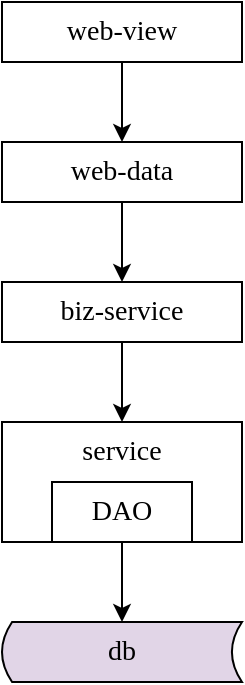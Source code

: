 <mxfile version="12.9.9" type="device" pages="9"><diagram id="Gg0vaJWUX5-POzuX6fqQ" name="前后端分离后的架构"><mxGraphModel dx="1072" dy="792" grid="1" gridSize="10" guides="1" tooltips="1" connect="1" arrows="1" fold="1" page="1" pageScale="1" pageWidth="827" pageHeight="1169" math="0" shadow="0"><root><mxCell id="0"/><mxCell id="1" parent="0"/><mxCell id="3dYWdLG7w13tVS1LC6N--1" style="edgeStyle=orthogonalEdgeStyle;rounded=0;orthogonalLoop=1;jettySize=auto;html=1;exitX=0.5;exitY=1;exitDx=0;exitDy=0;fontFamily=Verdana;fontSize=14;" edge="1" parent="1" source="3dYWdLG7w13tVS1LC6N--2" target="3dYWdLG7w13tVS1LC6N--3"><mxGeometry relative="1" as="geometry"/></mxCell><mxCell id="3dYWdLG7w13tVS1LC6N--2" value="service" style="rounded=0;whiteSpace=wrap;html=1;fontFamily=Verdana;fontSize=14;verticalAlign=top;" vertex="1" parent="1"><mxGeometry x="340" y="350" width="120" height="60" as="geometry"/></mxCell><mxCell id="3dYWdLG7w13tVS1LC6N--3" value="db" style="shape=dataStorage;whiteSpace=wrap;html=1;fontFamily=Verdana;fontSize=14;size=0.042;fillColor=#e1d5e7;strokeColor=#000000;" vertex="1" parent="1"><mxGeometry x="340" y="450" width="120" height="30" as="geometry"/></mxCell><mxCell id="3dYWdLG7w13tVS1LC6N--4" value="DAO" style="rounded=0;whiteSpace=wrap;html=1;strokeColor=#000000;fontFamily=Verdana;fontSize=14;" vertex="1" parent="1"><mxGeometry x="365" y="380" width="70" height="30" as="geometry"/></mxCell><mxCell id="3dYWdLG7w13tVS1LC6N--5" style="edgeStyle=none;rounded=0;orthogonalLoop=1;jettySize=auto;html=1;exitX=0.5;exitY=1;exitDx=0;exitDy=0;entryX=0.5;entryY=0;entryDx=0;entryDy=0;fontFamily=Verdana;fontSize=14;" edge="1" parent="1" source="3dYWdLG7w13tVS1LC6N--7" target="3dYWdLG7w13tVS1LC6N--2"><mxGeometry relative="1" as="geometry"/></mxCell><mxCell id="3dYWdLG7w13tVS1LC6N--6" value="web-data" style="rounded=0;whiteSpace=wrap;html=1;strokeColor=#000000;strokeWidth=1;fillColor=#ffffff;fontFamily=Verdana;fontSize=14;" vertex="1" parent="1"><mxGeometry x="340" y="210" width="120" height="30" as="geometry"/></mxCell><mxCell id="3dYWdLG7w13tVS1LC6N--7" value="biz-service" style="rounded=0;whiteSpace=wrap;html=1;strokeColor=#000000;strokeWidth=1;fillColor=#ffffff;fontFamily=Verdana;fontSize=14;" vertex="1" parent="1"><mxGeometry x="340" y="280" width="120" height="30" as="geometry"/></mxCell><mxCell id="3dYWdLG7w13tVS1LC6N--8" style="edgeStyle=none;rounded=0;orthogonalLoop=1;jettySize=auto;html=1;exitX=0.5;exitY=1;exitDx=0;exitDy=0;entryX=0.5;entryY=0;entryDx=0;entryDy=0;fontFamily=Verdana;fontSize=14;" edge="1" parent="1" source="3dYWdLG7w13tVS1LC6N--6" target="3dYWdLG7w13tVS1LC6N--7"><mxGeometry relative="1" as="geometry"><mxPoint x="400" y="270" as="sourcePoint"/><mxPoint x="400" y="340" as="targetPoint"/></mxGeometry></mxCell><mxCell id="3dYWdLG7w13tVS1LC6N--9" style="edgeStyle=none;rounded=0;orthogonalLoop=1;jettySize=auto;html=1;exitX=0.5;exitY=1;exitDx=0;exitDy=0;entryX=0.5;entryY=0;entryDx=0;entryDy=0;fontFamily=Verdana;fontSize=14;" edge="1" parent="1" source="3dYWdLG7w13tVS1LC6N--10" target="3dYWdLG7w13tVS1LC6N--6"><mxGeometry relative="1" as="geometry"/></mxCell><mxCell id="3dYWdLG7w13tVS1LC6N--10" value="web-view" style="rounded=0;whiteSpace=wrap;html=1;strokeColor=#000000;strokeWidth=1;fillColor=#ffffff;fontFamily=Verdana;fontSize=14;" vertex="1" parent="1"><mxGeometry x="340" y="140" width="120" height="30" as="geometry"/></mxCell></root></mxGraphModel></diagram><diagram id="qEHgafKlutBYHsYu_lBk" name="场景一：partition-key上的单行查询"><mxGraphModel dx="1072" dy="792" grid="1" gridSize="10" guides="1" tooltips="1" connect="1" arrows="1" fold="1" page="1" pageScale="1" pageWidth="827" pageHeight="1169" math="0" shadow="0"><root><mxCell id="Dkc7JKbC3RbmsB7VokB4-0"/><mxCell id="Dkc7JKbC3RbmsB7VokB4-1" parent="Dkc7JKbC3RbmsB7VokB4-0"/><mxCell id="Ds_Mzc3tG69IcDhoIeL--4" style="rounded=0;orthogonalLoop=1;jettySize=auto;html=1;exitX=0.5;exitY=1;exitDx=0;exitDy=0;entryX=0.5;entryY=0;entryDx=0;entryDy=0;fontFamily=Verdana;fontSize=14;" edge="1" parent="Dkc7JKbC3RbmsB7VokB4-1" source="Ds_Mzc3tG69IcDhoIeL--0" target="Ds_Mzc3tG69IcDhoIeL--1"><mxGeometry relative="1" as="geometry"/></mxCell><mxCell id="Ds_Mzc3tG69IcDhoIeL--0" value="user-service" style="rounded=0;whiteSpace=wrap;html=1;fontSize=14;fontFamily=Verdana;" vertex="1" parent="Dkc7JKbC3RbmsB7VokB4-1"><mxGeometry x="350" y="380" width="120" height="30" as="geometry"/></mxCell><mxCell id="Ds_Mzc3tG69IcDhoIeL--1" value="db1" style="shape=dataStorage;whiteSpace=wrap;html=1;fontFamily=Verdana;fontSize=14;fillColor=#9673A6;strokeColor=#000000;" vertex="1" parent="Dkc7JKbC3RbmsB7VokB4-1"><mxGeometry x="285" y="490" width="70" height="30" as="geometry"/></mxCell><mxCell id="Ds_Mzc3tG69IcDhoIeL--2" value="db2" style="shape=dataStorage;whiteSpace=wrap;html=1;fontFamily=Verdana;fontSize=14;fillColor=#9673A6;strokeColor=#000000;" vertex="1" parent="Dkc7JKbC3RbmsB7VokB4-1"><mxGeometry x="375" y="490" width="70" height="30" as="geometry"/></mxCell><mxCell id="Ds_Mzc3tG69IcDhoIeL--3" value="db3" style="shape=dataStorage;whiteSpace=wrap;html=1;fontFamily=Verdana;fontSize=14;fillColor=#9673A6;strokeColor=#000000;" vertex="1" parent="Dkc7JKbC3RbmsB7VokB4-1"><mxGeometry x="465" y="490" width="70" height="30" as="geometry"/></mxCell><mxCell id="Ds_Mzc3tG69IcDhoIeL--5" value="通过partition key路由" style="strokeWidth=1;html=1;shape=mxgraph.flowchart.annotation_1;align=left;pointerEvents=1;fontFamily=Verdana;fontSize=14;" vertex="1" parent="Dkc7JKbC3RbmsB7VokB4-1"><mxGeometry x="520" y="380" width="50" height="30" as="geometry"/></mxCell><mxCell id="Ds_Mzc3tG69IcDhoIeL--6" value="" style="endArrow=none;html=1;fontFamily=Verdana;fontSize=14;entryX=0;entryY=0.5;entryDx=0;entryDy=0;entryPerimeter=0;exitX=1;exitY=0.5;exitDx=0;exitDy=0;" edge="1" parent="Dkc7JKbC3RbmsB7VokB4-1" source="Ds_Mzc3tG69IcDhoIeL--0" target="Ds_Mzc3tG69IcDhoIeL--5"><mxGeometry width="50" height="50" relative="1" as="geometry"><mxPoint x="390" y="430" as="sourcePoint"/><mxPoint x="440" y="380" as="targetPoint"/></mxGeometry></mxCell><mxCell id="Ds_Mzc3tG69IcDhoIeL--7" value="uid%3" style="text;html=1;strokeColor=none;fillColor=#ffffff;align=center;verticalAlign=middle;whiteSpace=wrap;rounded=0;fontFamily=Verdana;fontSize=14;" vertex="1" parent="Dkc7JKbC3RbmsB7VokB4-1"><mxGeometry x="350" y="440" width="40" height="20" as="geometry"/></mxCell></root></mxGraphModel></diagram><diagram id="1P7n5pkcf9pbUx6Rb8oP" name="场景二：非partition-key上的单行查询（访问全库）"><mxGraphModel dx="1072" dy="792" grid="1" gridSize="10" guides="1" tooltips="1" connect="1" arrows="1" fold="1" page="1" pageScale="1" pageWidth="827" pageHeight="1169" math="0" shadow="0"><root><mxCell id="5lUzLOL3JMisSic5mAJH-0"/><mxCell id="5lUzLOL3JMisSic5mAJH-1" parent="5lUzLOL3JMisSic5mAJH-0"/><mxCell id="QGpLumN9WdNz51Pr0HoF-0" style="rounded=0;orthogonalLoop=1;jettySize=auto;html=1;exitX=0.5;exitY=1;exitDx=0;exitDy=0;entryX=0.5;entryY=0;entryDx=0;entryDy=0;fontFamily=Verdana;fontSize=14;" edge="1" parent="5lUzLOL3JMisSic5mAJH-1" source="QGpLumN9WdNz51Pr0HoF-1" target="QGpLumN9WdNz51Pr0HoF-2"><mxGeometry relative="1" as="geometry"/></mxCell><mxCell id="QGpLumN9WdNz51Pr0HoF-8" style="edgeStyle=none;rounded=0;orthogonalLoop=1;jettySize=auto;html=1;exitX=0.5;exitY=1;exitDx=0;exitDy=0;entryX=0.5;entryY=0;entryDx=0;entryDy=0;fontFamily=Verdana;fontSize=14;" edge="1" parent="5lUzLOL3JMisSic5mAJH-1" source="QGpLumN9WdNz51Pr0HoF-1" target="QGpLumN9WdNz51Pr0HoF-3"><mxGeometry relative="1" as="geometry"/></mxCell><mxCell id="QGpLumN9WdNz51Pr0HoF-9" style="edgeStyle=none;rounded=0;orthogonalLoop=1;jettySize=auto;html=1;exitX=0.5;exitY=1;exitDx=0;exitDy=0;entryX=0.5;entryY=0;entryDx=0;entryDy=0;fontFamily=Verdana;fontSize=14;" edge="1" parent="5lUzLOL3JMisSic5mAJH-1" source="QGpLumN9WdNz51Pr0HoF-1" target="QGpLumN9WdNz51Pr0HoF-4"><mxGeometry relative="1" as="geometry"/></mxCell><mxCell id="QGpLumN9WdNz51Pr0HoF-1" value="user-service" style="rounded=0;whiteSpace=wrap;html=1;fontSize=14;fontFamily=Verdana;" vertex="1" parent="5lUzLOL3JMisSic5mAJH-1"><mxGeometry x="350" y="380" width="120" height="30" as="geometry"/></mxCell><mxCell id="QGpLumN9WdNz51Pr0HoF-2" value="db1" style="shape=dataStorage;whiteSpace=wrap;html=1;fontFamily=Verdana;fontSize=14;fillColor=#9673A6;strokeColor=#000000;" vertex="1" parent="5lUzLOL3JMisSic5mAJH-1"><mxGeometry x="285" y="490" width="70" height="30" as="geometry"/></mxCell><mxCell id="QGpLumN9WdNz51Pr0HoF-3" value="db2" style="shape=dataStorage;whiteSpace=wrap;html=1;fontFamily=Verdana;fontSize=14;fillColor=#9673A6;strokeColor=#000000;" vertex="1" parent="5lUzLOL3JMisSic5mAJH-1"><mxGeometry x="375" y="490" width="70" height="30" as="geometry"/></mxCell><mxCell id="QGpLumN9WdNz51Pr0HoF-4" value="db3" style="shape=dataStorage;whiteSpace=wrap;html=1;fontFamily=Verdana;fontSize=14;fillColor=#9673A6;strokeColor=#000000;" vertex="1" parent="5lUzLOL3JMisSic5mAJH-1"><mxGeometry x="465" y="490" width="70" height="30" as="geometry"/></mxCell><mxCell id="QGpLumN9WdNz51Pr0HoF-5" value="查全库，再合并" style="strokeWidth=1;html=1;shape=mxgraph.flowchart.annotation_1;align=left;pointerEvents=1;fontFamily=Verdana;fontSize=14;" vertex="1" parent="5lUzLOL3JMisSic5mAJH-1"><mxGeometry x="520" y="380" width="50" height="30" as="geometry"/></mxCell><mxCell id="QGpLumN9WdNz51Pr0HoF-6" value="" style="endArrow=none;html=1;fontFamily=Verdana;fontSize=14;entryX=0;entryY=0.5;entryDx=0;entryDy=0;entryPerimeter=0;exitX=1;exitY=0.5;exitDx=0;exitDy=0;" edge="1" parent="5lUzLOL3JMisSic5mAJH-1" source="QGpLumN9WdNz51Pr0HoF-1" target="QGpLumN9WdNz51Pr0HoF-5"><mxGeometry width="50" height="50" relative="1" as="geometry"><mxPoint x="390" y="430" as="sourcePoint"/><mxPoint x="440" y="380" as="targetPoint"/></mxGeometry></mxCell><mxCell id="QGpLumN9WdNz51Pr0HoF-7" value="name=sj" style="text;html=1;strokeColor=none;fillColor=#ffffff;align=center;verticalAlign=middle;whiteSpace=wrap;rounded=0;fontFamily=Verdana;fontSize=14;" vertex="1" parent="5lUzLOL3JMisSic5mAJH-1"><mxGeometry x="390" y="440" width="40" height="20" as="geometry"/></mxCell><mxCell id="QGpLumN9WdNz51Pr0HoF-10" value="name=sj" style="text;html=1;strokeColor=none;fillColor=#ffffff;align=center;verticalAlign=middle;whiteSpace=wrap;rounded=0;fontFamily=Verdana;fontSize=14;" vertex="1" parent="5lUzLOL3JMisSic5mAJH-1"><mxGeometry x="320" y="460" width="40" height="20" as="geometry"/></mxCell><mxCell id="QGpLumN9WdNz51Pr0HoF-11" value="name=sj" style="text;html=1;strokeColor=none;fillColor=#ffffff;align=center;verticalAlign=middle;whiteSpace=wrap;rounded=0;fontFamily=Verdana;fontSize=14;" vertex="1" parent="5lUzLOL3JMisSic5mAJH-1"><mxGeometry x="460" y="460" width="40" height="20" as="geometry"/></mxCell></root></mxGraphModel></diagram><diagram id="FOHeFYqlQwns0B8OaYBp" name="场景二：非partition-key上的单行查询（mapping表）"><mxGraphModel dx="1072" dy="792" grid="1" gridSize="10" guides="1" tooltips="1" connect="1" arrows="1" fold="1" page="1" pageScale="1" pageWidth="827" pageHeight="1169" math="0" shadow="0"><root><mxCell id="p_Jrj2fJY2MN7088G4h--0"/><mxCell id="p_Jrj2fJY2MN7088G4h--1" parent="p_Jrj2fJY2MN7088G4h--0"/><mxCell id="FdErjeDtXvoUagHknSEz-0" style="rounded=0;orthogonalLoop=1;jettySize=auto;html=1;exitX=0.5;exitY=1;exitDx=0;exitDy=0;entryX=0.5;entryY=0;entryDx=0;entryDy=0;fontFamily=Verdana;fontSize=14;" edge="1" parent="p_Jrj2fJY2MN7088G4h--1" source="FdErjeDtXvoUagHknSEz-3" target="FdErjeDtXvoUagHknSEz-12"><mxGeometry relative="1" as="geometry"/></mxCell><mxCell id="FdErjeDtXvoUagHknSEz-2" style="edgeStyle=none;rounded=0;orthogonalLoop=1;jettySize=auto;html=1;exitX=0.5;exitY=1;exitDx=0;exitDy=0;entryX=0.5;entryY=0;entryDx=0;entryDy=0;fontFamily=Verdana;fontSize=14;" edge="1" parent="p_Jrj2fJY2MN7088G4h--1" source="FdErjeDtXvoUagHknSEz-3" target="FdErjeDtXvoUagHknSEz-6"><mxGeometry relative="1" as="geometry"/></mxCell><mxCell id="FdErjeDtXvoUagHknSEz-3" value="user-service" style="rounded=0;whiteSpace=wrap;html=1;fontSize=14;fontFamily=Verdana;" vertex="1" parent="p_Jrj2fJY2MN7088G4h--1"><mxGeometry x="350" y="380" width="120" height="30" as="geometry"/></mxCell><mxCell id="FdErjeDtXvoUagHknSEz-4" value="db1" style="shape=dataStorage;whiteSpace=wrap;html=1;fontFamily=Verdana;fontSize=14;fillColor=#9673A6;strokeColor=#000000;" vertex="1" parent="p_Jrj2fJY2MN7088G4h--1"><mxGeometry x="310" y="490" width="70" height="30" as="geometry"/></mxCell><mxCell id="FdErjeDtXvoUagHknSEz-5" value="db2" style="shape=dataStorage;whiteSpace=wrap;html=1;fontFamily=Verdana;fontSize=14;fillColor=#9673A6;strokeColor=#000000;" vertex="1" parent="p_Jrj2fJY2MN7088G4h--1"><mxGeometry x="400" y="490" width="70" height="30" as="geometry"/></mxCell><mxCell id="FdErjeDtXvoUagHknSEz-6" value="db3" style="shape=dataStorage;whiteSpace=wrap;html=1;fontFamily=Verdana;fontSize=14;fillColor=#9673A6;strokeColor=#000000;" vertex="1" parent="p_Jrj2fJY2MN7088G4h--1"><mxGeometry x="490" y="490" width="70" height="30" as="geometry"/></mxCell><mxCell id="FdErjeDtXvoUagHknSEz-7" value="先查mapping&lt;br&gt;再路由" style="strokeWidth=1;html=1;shape=mxgraph.flowchart.annotation_1;align=left;pointerEvents=1;fontFamily=Verdana;fontSize=14;" vertex="1" parent="p_Jrj2fJY2MN7088G4h--1"><mxGeometry x="520" y="370" width="50" height="50" as="geometry"/></mxCell><mxCell id="FdErjeDtXvoUagHknSEz-8" value="" style="endArrow=none;html=1;fontFamily=Verdana;fontSize=14;entryX=0;entryY=0.5;entryDx=0;entryDy=0;entryPerimeter=0;exitX=1;exitY=0.5;exitDx=0;exitDy=0;" edge="1" parent="p_Jrj2fJY2MN7088G4h--1" source="FdErjeDtXvoUagHknSEz-3" target="FdErjeDtXvoUagHknSEz-7"><mxGeometry width="50" height="50" relative="1" as="geometry"><mxPoint x="390" y="430" as="sourcePoint"/><mxPoint x="440" y="380" as="targetPoint"/></mxGeometry></mxCell><mxCell id="FdErjeDtXvoUagHknSEz-11" value="uid" style="text;html=1;strokeColor=none;fillColor=#ffffff;align=center;verticalAlign=middle;whiteSpace=wrap;rounded=0;fontFamily=Verdana;fontSize=14;" vertex="1" parent="p_Jrj2fJY2MN7088G4h--1"><mxGeometry x="450" y="440" width="40" height="20" as="geometry"/></mxCell><mxCell id="FdErjeDtXvoUagHknSEz-12" value="mapping" style="shape=dataStorage;whiteSpace=wrap;html=1;fontFamily=Verdana;fontSize=14;fillColor=#9673A6;strokeColor=#000000;size=0.078;" vertex="1" parent="p_Jrj2fJY2MN7088G4h--1"><mxGeometry x="200" y="460" width="90" height="30" as="geometry"/></mxCell><mxCell id="FdErjeDtXvoUagHknSEz-13" value="name" style="text;html=1;strokeColor=none;fillColor=#ffffff;align=center;verticalAlign=middle;whiteSpace=wrap;rounded=0;fontFamily=Verdana;fontSize=14;" vertex="1" parent="p_Jrj2fJY2MN7088G4h--1"><mxGeometry x="310" y="420" width="40" height="20" as="geometry"/></mxCell><mxCell id="FdErjeDtXvoUagHknSEz-14" value="name -&amp;gt; uid" style="strokeWidth=1;html=1;shape=mxgraph.flowchart.annotation_1;align=right;pointerEvents=1;fontFamily=Verdana;fontSize=14;direction=west;" vertex="1" parent="p_Jrj2fJY2MN7088G4h--1"><mxGeometry x="110" y="460" width="50" height="30" as="geometry"/></mxCell><mxCell id="FdErjeDtXvoUagHknSEz-15" value="" style="endArrow=none;html=1;fontFamily=Verdana;fontSize=14;exitX=0;exitY=0.5;exitDx=0;exitDy=0;exitPerimeter=0;entryX=0;entryY=0.5;entryDx=0;entryDy=0;" edge="1" parent="p_Jrj2fJY2MN7088G4h--1" source="FdErjeDtXvoUagHknSEz-14" target="FdErjeDtXvoUagHknSEz-12"><mxGeometry width="50" height="50" relative="1" as="geometry"><mxPoint x="390" y="530" as="sourcePoint"/><mxPoint x="440" y="480" as="targetPoint"/></mxGeometry></mxCell></root></mxGraphModel></diagram><diagram id="-SQ4IwzAQ2hKk9LVaEc1" name="场景三：partition-key上的批量查询（按需N）"><mxGraphModel dx="1072" dy="792" grid="1" gridSize="10" guides="1" tooltips="1" connect="1" arrows="1" fold="1" page="1" pageScale="1" pageWidth="827" pageHeight="1169" math="0" shadow="0"><root><mxCell id="bUoBsFNgTxpUG1ofKcUE-0"/><mxCell id="bUoBsFNgTxpUG1ofKcUE-1" parent="bUoBsFNgTxpUG1ofKcUE-0"/><mxCell id="9_iEtH-uvFKwB0qOoDqM-0" style="rounded=0;orthogonalLoop=1;jettySize=auto;html=1;exitX=0.5;exitY=1;exitDx=0;exitDy=0;entryX=0.5;entryY=0;entryDx=0;entryDy=0;fontFamily=Verdana;fontSize=14;" edge="1" parent="bUoBsFNgTxpUG1ofKcUE-1" source="9_iEtH-uvFKwB0qOoDqM-2" target="9_iEtH-uvFKwB0qOoDqM-3"><mxGeometry relative="1" as="geometry"><mxPoint x="245" y="460" as="targetPoint"/></mxGeometry></mxCell><mxCell id="9_iEtH-uvFKwB0qOoDqM-1" style="edgeStyle=none;rounded=0;orthogonalLoop=1;jettySize=auto;html=1;exitX=0.5;exitY=1;exitDx=0;exitDy=0;entryX=0.5;entryY=0;entryDx=0;entryDy=0;fontFamily=Verdana;fontSize=14;" edge="1" parent="bUoBsFNgTxpUG1ofKcUE-1" source="9_iEtH-uvFKwB0qOoDqM-2" target="9_iEtH-uvFKwB0qOoDqM-4"><mxGeometry relative="1" as="geometry"/></mxCell><mxCell id="9_iEtH-uvFKwB0qOoDqM-2" value="user-service" style="rounded=0;whiteSpace=wrap;html=1;fontSize=14;fontFamily=Verdana;" vertex="1" parent="bUoBsFNgTxpUG1ofKcUE-1"><mxGeometry x="350" y="380" width="120" height="30" as="geometry"/></mxCell><mxCell id="9_iEtH-uvFKwB0qOoDqM-3" value="db1" style="shape=dataStorage;whiteSpace=wrap;html=1;fontFamily=Verdana;fontSize=14;fillColor=#9673A6;strokeColor=#000000;" vertex="1" parent="bUoBsFNgTxpUG1ofKcUE-1"><mxGeometry x="300" y="490" width="70" height="30" as="geometry"/></mxCell><mxCell id="9_iEtH-uvFKwB0qOoDqM-4" value="db2" style="shape=dataStorage;whiteSpace=wrap;html=1;fontFamily=Verdana;fontSize=14;fillColor=#9673A6;strokeColor=#000000;" vertex="1" parent="bUoBsFNgTxpUG1ofKcUE-1"><mxGeometry x="450" y="490" width="70" height="30" as="geometry"/></mxCell><mxCell id="9_iEtH-uvFKwB0qOoDqM-5" value="db3" style="shape=dataStorage;whiteSpace=wrap;html=1;fontFamily=Verdana;fontSize=14;fillColor=#9673A6;strokeColor=#000000;" vertex="1" parent="bUoBsFNgTxpUG1ofKcUE-1"><mxGeometry x="550" y="490" width="70" height="30" as="geometry"/></mxCell><mxCell id="9_iEtH-uvFKwB0qOoDqM-6" value="partition key上的IN查询" style="strokeWidth=1;html=1;shape=mxgraph.flowchart.annotation_1;align=left;pointerEvents=1;fontFamily=Verdana;fontSize=14;" vertex="1" parent="bUoBsFNgTxpUG1ofKcUE-1"><mxGeometry x="520" y="380" width="50" height="30" as="geometry"/></mxCell><mxCell id="9_iEtH-uvFKwB0qOoDqM-7" value="" style="endArrow=none;html=1;fontFamily=Verdana;fontSize=14;entryX=0;entryY=0.5;entryDx=0;entryDy=0;entryPerimeter=0;exitX=1;exitY=0.5;exitDx=0;exitDy=0;" edge="1" parent="bUoBsFNgTxpUG1ofKcUE-1" source="9_iEtH-uvFKwB0qOoDqM-2" target="9_iEtH-uvFKwB0qOoDqM-6"><mxGeometry width="50" height="50" relative="1" as="geometry"><mxPoint x="390" y="430" as="sourcePoint"/><mxPoint x="440" y="380" as="targetPoint"/></mxGeometry></mxCell><mxCell id="9_iEtH-uvFKwB0qOoDqM-13" value="" style="endArrow=classic;html=1;fontFamily=Verdana;fontSize=14;entryX=0.5;entryY=0;entryDx=0;entryDy=0;" edge="1" parent="bUoBsFNgTxpUG1ofKcUE-1" target="9_iEtH-uvFKwB0qOoDqM-2"><mxGeometry width="50" height="50" relative="1" as="geometry"><mxPoint x="410" y="300" as="sourcePoint"/><mxPoint x="440" y="380" as="targetPoint"/></mxGeometry></mxCell><mxCell id="9_iEtH-uvFKwB0qOoDqM-14" value="uid IN(1,2,4,5)" style="text;html=1;strokeColor=none;fillColor=#ffffff;align=center;verticalAlign=middle;whiteSpace=wrap;rounded=0;fontFamily=Verdana;fontSize=14;" vertex="1" parent="bUoBsFNgTxpUG1ofKcUE-1"><mxGeometry x="355" y="330" width="110" height="20" as="geometry"/></mxCell><mxCell id="9_iEtH-uvFKwB0qOoDqM-15" value="uid IN(1,4)" style="text;html=1;strokeColor=none;fillColor=#ffffff;align=center;verticalAlign=middle;whiteSpace=wrap;rounded=0;fontFamily=Verdana;fontSize=14;" vertex="1" parent="bUoBsFNgTxpUG1ofKcUE-1"><mxGeometry x="330" y="440" width="90" height="20" as="geometry"/></mxCell><mxCell id="9_iEtH-uvFKwB0qOoDqM-17" value="uid IN(2,5)" style="text;html=1;strokeColor=none;fillColor=#ffffff;align=center;verticalAlign=middle;whiteSpace=wrap;rounded=0;fontFamily=Verdana;fontSize=14;" vertex="1" parent="bUoBsFNgTxpUG1ofKcUE-1"><mxGeometry x="420" y="460" width="90" height="20" as="geometry"/></mxCell></root></mxGraphModel></diagram><diagram id="KoBNmflHO6eCya4J7guw" name="系统综合架构"><mxGraphModel dx="1072" dy="792" grid="1" gridSize="10" guides="1" tooltips="1" connect="1" arrows="1" fold="1" page="1" pageScale="1" pageWidth="827" pageHeight="1169" math="0" shadow="0"><root><mxCell id="hrr639qNaYXuin0LFWlK-0"/><mxCell id="hrr639qNaYXuin0LFWlK-1" parent="hrr639qNaYXuin0LFWlK-0"/><mxCell id="4RmVqZ8kr25isfVCJEbs-0" style="rounded=0;orthogonalLoop=1;jettySize=auto;html=1;exitX=0.5;exitY=1;exitDx=0;exitDy=0;entryX=0.5;entryY=0;entryDx=0;entryDy=0;fontFamily=Verdana;fontSize=14;" edge="1" parent="hrr639qNaYXuin0LFWlK-1" source="4RmVqZ8kr25isfVCJEbs-2" target="4RmVqZ8kr25isfVCJEbs-9"><mxGeometry relative="1" as="geometry"/></mxCell><mxCell id="4RmVqZ8kr25isfVCJEbs-1" style="edgeStyle=none;rounded=0;orthogonalLoop=1;jettySize=auto;html=1;exitX=0.5;exitY=1;exitDx=0;exitDy=0;entryX=0.5;entryY=0;entryDx=0;entryDy=0;fontFamily=Verdana;fontSize=14;" edge="1" parent="hrr639qNaYXuin0LFWlK-1" source="4RmVqZ8kr25isfVCJEbs-2" target="4RmVqZ8kr25isfVCJEbs-3"><mxGeometry relative="1" as="geometry"><mxPoint x="240" y="470" as="targetPoint"/></mxGeometry></mxCell><mxCell id="4RmVqZ8kr25isfVCJEbs-13" style="edgeStyle=none;rounded=0;orthogonalLoop=1;jettySize=auto;html=1;exitX=0.5;exitY=1;exitDx=0;exitDy=0;entryX=0.5;entryY=0;entryDx=0;entryDy=0;fontFamily=Verdana;fontSize=14;" edge="1" parent="hrr639qNaYXuin0LFWlK-1" source="4RmVqZ8kr25isfVCJEbs-2" target="4RmVqZ8kr25isfVCJEbs-4"><mxGeometry relative="1" as="geometry"/></mxCell><mxCell id="4RmVqZ8kr25isfVCJEbs-2" value="X1-service" style="rounded=0;whiteSpace=wrap;html=1;fontSize=14;fontFamily=Verdana;" vertex="1" parent="hrr639qNaYXuin0LFWlK-1"><mxGeometry x="65" y="360" width="120" height="30" as="geometry"/></mxCell><mxCell id="4RmVqZ8kr25isfVCJEbs-3" value="db1" style="shape=dataStorage;whiteSpace=wrap;html=1;fontFamily=Verdana;fontSize=14;fillColor=#9673A6;strokeColor=#000000;" vertex="1" parent="hrr639qNaYXuin0LFWlK-1"><mxGeometry x="90" y="470" width="70" height="30" as="geometry"/></mxCell><mxCell id="4RmVqZ8kr25isfVCJEbs-4" value="db2" style="shape=dataStorage;whiteSpace=wrap;html=1;fontFamily=Verdana;fontSize=14;fillColor=#9673A6;strokeColor=#000000;" vertex="1" parent="hrr639qNaYXuin0LFWlK-1"><mxGeometry x="165" y="470" width="70" height="30" as="geometry"/></mxCell><mxCell id="4RmVqZ8kr25isfVCJEbs-6" value="1.partition key路由&lt;br&gt;2.先mapping再路由&lt;br&gt;3.先全库，再合并&lt;br&gt;4.先分析，再按需路由&lt;br&gt;5.集中处理跨库分页&lt;br&gt;……" style="strokeWidth=1;html=1;shape=mxgraph.flowchart.annotation_1;align=left;pointerEvents=1;fontFamily=Verdana;fontSize=14;" vertex="1" parent="hrr639qNaYXuin0LFWlK-1"><mxGeometry x="160" y="230" width="50" height="110" as="geometry"/></mxCell><mxCell id="4RmVqZ8kr25isfVCJEbs-7" value="" style="endArrow=none;html=1;fontFamily=Verdana;fontSize=14;entryX=0;entryY=0.5;entryDx=0;entryDy=0;entryPerimeter=0;exitX=0.5;exitY=0;exitDx=0;exitDy=0;" edge="1" parent="hrr639qNaYXuin0LFWlK-1" source="4RmVqZ8kr25isfVCJEbs-2" target="4RmVqZ8kr25isfVCJEbs-6"><mxGeometry width="50" height="50" relative="1" as="geometry"><mxPoint x="105" y="410" as="sourcePoint"/><mxPoint x="155" y="360" as="targetPoint"/></mxGeometry></mxCell><mxCell id="4RmVqZ8kr25isfVCJEbs-9" value="mapping" style="shape=dataStorage;whiteSpace=wrap;html=1;fontFamily=Verdana;fontSize=14;fillColor=#9673A6;strokeColor=#000000;size=0.078;" vertex="1" parent="hrr639qNaYXuin0LFWlK-1"><mxGeometry y="470" width="90" height="30" as="geometry"/></mxCell><mxCell id="-rvey-ACkKW9PWKcGt9k-0" style="rounded=0;orthogonalLoop=1;jettySize=auto;html=1;exitX=0.5;exitY=1;exitDx=0;exitDy=0;entryX=0.5;entryY=0;entryDx=0;entryDy=0;fontFamily=Verdana;fontSize=14;" edge="1" parent="hrr639qNaYXuin0LFWlK-1" source="-rvey-ACkKW9PWKcGt9k-3" target="-rvey-ACkKW9PWKcGt9k-8"><mxGeometry relative="1" as="geometry"/></mxCell><mxCell id="-rvey-ACkKW9PWKcGt9k-1" style="edgeStyle=none;rounded=0;orthogonalLoop=1;jettySize=auto;html=1;exitX=0.5;exitY=1;exitDx=0;exitDy=0;entryX=0.5;entryY=0;entryDx=0;entryDy=0;fontFamily=Verdana;fontSize=14;" edge="1" parent="hrr639qNaYXuin0LFWlK-1" source="-rvey-ACkKW9PWKcGt9k-3" target="-rvey-ACkKW9PWKcGt9k-4"><mxGeometry relative="1" as="geometry"><mxPoint x="510" y="470" as="targetPoint"/></mxGeometry></mxCell><mxCell id="-rvey-ACkKW9PWKcGt9k-2" style="edgeStyle=none;rounded=0;orthogonalLoop=1;jettySize=auto;html=1;exitX=0.5;exitY=1;exitDx=0;exitDy=0;entryX=0.5;entryY=0;entryDx=0;entryDy=0;fontFamily=Verdana;fontSize=14;" edge="1" parent="hrr639qNaYXuin0LFWlK-1" source="-rvey-ACkKW9PWKcGt9k-3" target="-rvey-ACkKW9PWKcGt9k-5"><mxGeometry relative="1" as="geometry"/></mxCell><mxCell id="-rvey-ACkKW9PWKcGt9k-3" value="X2-service" style="rounded=0;whiteSpace=wrap;html=1;fontSize=14;fontFamily=Verdana;" vertex="1" parent="hrr639qNaYXuin0LFWlK-1"><mxGeometry x="335" y="360" width="120" height="30" as="geometry"/></mxCell><mxCell id="-rvey-ACkKW9PWKcGt9k-4" value="db1" style="shape=dataStorage;whiteSpace=wrap;html=1;fontFamily=Verdana;fontSize=14;fillColor=#9673A6;strokeColor=#000000;" vertex="1" parent="hrr639qNaYXuin0LFWlK-1"><mxGeometry x="360" y="470" width="70" height="30" as="geometry"/></mxCell><mxCell id="-rvey-ACkKW9PWKcGt9k-5" value="db2" style="shape=dataStorage;whiteSpace=wrap;html=1;fontFamily=Verdana;fontSize=14;fillColor=#9673A6;strokeColor=#000000;" vertex="1" parent="hrr639qNaYXuin0LFWlK-1"><mxGeometry x="435" y="470" width="70" height="30" as="geometry"/></mxCell><mxCell id="-rvey-ACkKW9PWKcGt9k-6" value="1.partition key路由&lt;br&gt;2.先mapping再路由&lt;br&gt;3.先全库，再合并&lt;br&gt;4.先分析，再按需路由&lt;br&gt;5.集中处理跨库分页&lt;br&gt;……" style="strokeWidth=1;html=1;shape=mxgraph.flowchart.annotation_1;align=left;pointerEvents=1;fontFamily=Verdana;fontSize=14;" vertex="1" parent="hrr639qNaYXuin0LFWlK-1"><mxGeometry x="430" y="230" width="50" height="110" as="geometry"/></mxCell><mxCell id="-rvey-ACkKW9PWKcGt9k-7" value="" style="endArrow=none;html=1;fontFamily=Verdana;fontSize=14;entryX=0;entryY=0.5;entryDx=0;entryDy=0;entryPerimeter=0;exitX=0.5;exitY=0;exitDx=0;exitDy=0;" edge="1" parent="hrr639qNaYXuin0LFWlK-1" source="-rvey-ACkKW9PWKcGt9k-3" target="-rvey-ACkKW9PWKcGt9k-6"><mxGeometry width="50" height="50" relative="1" as="geometry"><mxPoint x="375" y="410" as="sourcePoint"/><mxPoint x="425" y="360" as="targetPoint"/></mxGeometry></mxCell><mxCell id="-rvey-ACkKW9PWKcGt9k-8" value="mapping" style="shape=dataStorage;whiteSpace=wrap;html=1;fontFamily=Verdana;fontSize=14;fillColor=#9673A6;strokeColor=#000000;size=0.078;" vertex="1" parent="hrr639qNaYXuin0LFWlK-1"><mxGeometry x="270" y="470" width="90" height="30" as="geometry"/></mxCell><mxCell id="-rvey-ACkKW9PWKcGt9k-9" style="rounded=0;orthogonalLoop=1;jettySize=auto;html=1;exitX=0.5;exitY=1;exitDx=0;exitDy=0;entryX=0.5;entryY=0;entryDx=0;entryDy=0;fontFamily=Verdana;fontSize=14;" edge="1" parent="hrr639qNaYXuin0LFWlK-1" source="-rvey-ACkKW9PWKcGt9k-12" target="-rvey-ACkKW9PWKcGt9k-17"><mxGeometry relative="1" as="geometry"/></mxCell><mxCell id="-rvey-ACkKW9PWKcGt9k-10" style="edgeStyle=none;rounded=0;orthogonalLoop=1;jettySize=auto;html=1;exitX=0.5;exitY=1;exitDx=0;exitDy=0;entryX=0.5;entryY=0;entryDx=0;entryDy=0;fontFamily=Verdana;fontSize=14;" edge="1" parent="hrr639qNaYXuin0LFWlK-1" source="-rvey-ACkKW9PWKcGt9k-12" target="-rvey-ACkKW9PWKcGt9k-13"><mxGeometry relative="1" as="geometry"><mxPoint x="780" y="470" as="targetPoint"/></mxGeometry></mxCell><mxCell id="-rvey-ACkKW9PWKcGt9k-11" style="edgeStyle=none;rounded=0;orthogonalLoop=1;jettySize=auto;html=1;exitX=0.5;exitY=1;exitDx=0;exitDy=0;entryX=0.5;entryY=0;entryDx=0;entryDy=0;fontFamily=Verdana;fontSize=14;" edge="1" parent="hrr639qNaYXuin0LFWlK-1" source="-rvey-ACkKW9PWKcGt9k-12" target="-rvey-ACkKW9PWKcGt9k-14"><mxGeometry relative="1" as="geometry"/></mxCell><mxCell id="-rvey-ACkKW9PWKcGt9k-12" value="X1-service" style="rounded=0;whiteSpace=wrap;html=1;fontSize=14;fontFamily=Verdana;" vertex="1" parent="hrr639qNaYXuin0LFWlK-1"><mxGeometry x="605" y="360" width="120" height="30" as="geometry"/></mxCell><mxCell id="-rvey-ACkKW9PWKcGt9k-13" value="db1" style="shape=dataStorage;whiteSpace=wrap;html=1;fontFamily=Verdana;fontSize=14;fillColor=#9673A6;strokeColor=#000000;" vertex="1" parent="hrr639qNaYXuin0LFWlK-1"><mxGeometry x="630" y="470" width="70" height="30" as="geometry"/></mxCell><mxCell id="-rvey-ACkKW9PWKcGt9k-14" value="db2" style="shape=dataStorage;whiteSpace=wrap;html=1;fontFamily=Verdana;fontSize=14;fillColor=#9673A6;strokeColor=#000000;" vertex="1" parent="hrr639qNaYXuin0LFWlK-1"><mxGeometry x="705" y="470" width="70" height="30" as="geometry"/></mxCell><mxCell id="-rvey-ACkKW9PWKcGt9k-15" value="1.partition key路由&lt;br&gt;2.先mapping再路由&lt;br&gt;3.先全库，再合并&lt;br&gt;4.先分析，再按需路由&lt;br&gt;5.集中处理跨库分页&lt;br&gt;……" style="strokeWidth=1;html=1;shape=mxgraph.flowchart.annotation_1;align=left;pointerEvents=1;fontFamily=Verdana;fontSize=14;" vertex="1" parent="hrr639qNaYXuin0LFWlK-1"><mxGeometry x="700" y="230" width="50" height="110" as="geometry"/></mxCell><mxCell id="-rvey-ACkKW9PWKcGt9k-16" value="" style="endArrow=none;html=1;fontFamily=Verdana;fontSize=14;entryX=0;entryY=0.5;entryDx=0;entryDy=0;entryPerimeter=0;exitX=0.5;exitY=0;exitDx=0;exitDy=0;" edge="1" parent="hrr639qNaYXuin0LFWlK-1" source="-rvey-ACkKW9PWKcGt9k-12" target="-rvey-ACkKW9PWKcGt9k-15"><mxGeometry width="50" height="50" relative="1" as="geometry"><mxPoint x="645" y="410" as="sourcePoint"/><mxPoint x="695" y="360" as="targetPoint"/></mxGeometry></mxCell><mxCell id="-rvey-ACkKW9PWKcGt9k-17" value="mapping" style="shape=dataStorage;whiteSpace=wrap;html=1;fontFamily=Verdana;fontSize=14;fillColor=#9673A6;strokeColor=#000000;size=0.078;" vertex="1" parent="hrr639qNaYXuin0LFWlK-1"><mxGeometry x="540" y="470" width="90" height="30" as="geometry"/></mxCell><mxCell id="-rvey-ACkKW9PWKcGt9k-18" style="rounded=0;orthogonalLoop=1;jettySize=auto;html=1;exitX=0.5;exitY=1;exitDx=0;exitDy=0;entryX=0.5;entryY=0;entryDx=0;entryDy=0;fontFamily=Verdana;fontSize=14;" edge="1" parent="hrr639qNaYXuin0LFWlK-1" source="-rvey-ACkKW9PWKcGt9k-21" target="-rvey-ACkKW9PWKcGt9k-26"><mxGeometry relative="1" as="geometry"/></mxCell><mxCell id="-rvey-ACkKW9PWKcGt9k-19" style="edgeStyle=none;rounded=0;orthogonalLoop=1;jettySize=auto;html=1;exitX=0.5;exitY=1;exitDx=0;exitDy=0;entryX=0.5;entryY=0;entryDx=0;entryDy=0;fontFamily=Verdana;fontSize=14;" edge="1" parent="hrr639qNaYXuin0LFWlK-1" source="-rvey-ACkKW9PWKcGt9k-21" target="-rvey-ACkKW9PWKcGt9k-22"><mxGeometry relative="1" as="geometry"><mxPoint x="1050" y="470" as="targetPoint"/></mxGeometry></mxCell><mxCell id="-rvey-ACkKW9PWKcGt9k-20" style="edgeStyle=none;rounded=0;orthogonalLoop=1;jettySize=auto;html=1;exitX=0.5;exitY=1;exitDx=0;exitDy=0;entryX=0.5;entryY=0;entryDx=0;entryDy=0;fontFamily=Verdana;fontSize=14;" edge="1" parent="hrr639qNaYXuin0LFWlK-1" source="-rvey-ACkKW9PWKcGt9k-21" target="-rvey-ACkKW9PWKcGt9k-23"><mxGeometry relative="1" as="geometry"/></mxCell><mxCell id="-rvey-ACkKW9PWKcGt9k-21" value="X2-service" style="rounded=0;whiteSpace=wrap;html=1;fontSize=14;fontFamily=Verdana;" vertex="1" parent="hrr639qNaYXuin0LFWlK-1"><mxGeometry x="875" y="360" width="120" height="30" as="geometry"/></mxCell><mxCell id="-rvey-ACkKW9PWKcGt9k-22" value="db1" style="shape=dataStorage;whiteSpace=wrap;html=1;fontFamily=Verdana;fontSize=14;fillColor=#9673A6;strokeColor=#000000;" vertex="1" parent="hrr639qNaYXuin0LFWlK-1"><mxGeometry x="900" y="470" width="70" height="30" as="geometry"/></mxCell><mxCell id="-rvey-ACkKW9PWKcGt9k-23" value="db2" style="shape=dataStorage;whiteSpace=wrap;html=1;fontFamily=Verdana;fontSize=14;fillColor=#9673A6;strokeColor=#000000;" vertex="1" parent="hrr639qNaYXuin0LFWlK-1"><mxGeometry x="975" y="470" width="70" height="30" as="geometry"/></mxCell><mxCell id="-rvey-ACkKW9PWKcGt9k-24" value="1.partition key路由&lt;br&gt;2.先mapping再路由&lt;br&gt;3.先全库，再合并&lt;br&gt;4.先分析，再按需路由&lt;br&gt;5.集中处理跨库分页&lt;br&gt;……" style="strokeWidth=1;html=1;shape=mxgraph.flowchart.annotation_1;align=left;pointerEvents=1;fontFamily=Verdana;fontSize=14;" vertex="1" parent="hrr639qNaYXuin0LFWlK-1"><mxGeometry x="970" y="230" width="50" height="110" as="geometry"/></mxCell><mxCell id="-rvey-ACkKW9PWKcGt9k-25" value="" style="endArrow=none;html=1;fontFamily=Verdana;fontSize=14;entryX=0;entryY=0.5;entryDx=0;entryDy=0;entryPerimeter=0;exitX=0.5;exitY=0;exitDx=0;exitDy=0;" edge="1" parent="hrr639qNaYXuin0LFWlK-1" source="-rvey-ACkKW9PWKcGt9k-21" target="-rvey-ACkKW9PWKcGt9k-24"><mxGeometry width="50" height="50" relative="1" as="geometry"><mxPoint x="915" y="410" as="sourcePoint"/><mxPoint x="965" y="360" as="targetPoint"/></mxGeometry></mxCell><mxCell id="-rvey-ACkKW9PWKcGt9k-26" value="mapping" style="shape=dataStorage;whiteSpace=wrap;html=1;fontFamily=Verdana;fontSize=14;fillColor=#9673A6;strokeColor=#000000;size=0.078;" vertex="1" parent="hrr639qNaYXuin0LFWlK-1"><mxGeometry x="810" y="470" width="90" height="30" as="geometry"/></mxCell></root></mxGraphModel></diagram><diagram id="e3m4xnbsD_2Mo3scgE3g" name="提高“获取与处理数据”效率（方案一）"><mxGraphModel dx="1072" dy="792" grid="1" gridSize="10" guides="1" tooltips="1" connect="1" arrows="1" fold="1" page="1" pageScale="1" pageWidth="827" pageHeight="1169" math="0" shadow="0"><root><mxCell id="TyctEB7_39hrTBd53Y1N-0"/><mxCell id="TyctEB7_39hrTBd53Y1N-1" parent="TyctEB7_39hrTBd53Y1N-0"/><mxCell id="ZeuQb5KDzd-g825cJeCx-0" value="X1-service" style="rounded=0;whiteSpace=wrap;html=1;strokeColor=#000000;strokeWidth=1;fillColor=#ffffff;fontFamily=Verdana;fontSize=14;align=center;" vertex="1" parent="TyctEB7_39hrTBd53Y1N-1"><mxGeometry y="270" width="120" height="90" as="geometry"/></mxCell><mxCell id="ZeuQb5KDzd-g825cJeCx-5" style="edgeStyle=none;rounded=0;orthogonalLoop=1;jettySize=auto;html=1;exitX=0.5;exitY=1;exitDx=0;exitDy=0;entryX=0.5;entryY=0;entryDx=0;entryDy=0;fontFamily=Verdana;fontSize=14;" edge="1" parent="TyctEB7_39hrTBd53Y1N-1" source="ZeuQb5KDzd-g825cJeCx-1" target="ZeuQb5KDzd-g825cJeCx-2"><mxGeometry relative="1" as="geometry"/></mxCell><mxCell id="ZeuQb5KDzd-g825cJeCx-1" value="jar" style="rounded=0;whiteSpace=wrap;html=1;strokeColor=#000000;strokeWidth=1;fillColor=#ffffff;fontFamily=Verdana;fontSize=14;align=center;" vertex="1" parent="TyctEB7_39hrTBd53Y1N-1"><mxGeometry x="38" y="330" width="44" height="30" as="geometry"/></mxCell><mxCell id="ZeuQb5KDzd-g825cJeCx-2" value="X1-db" style="shape=dataStorage;whiteSpace=wrap;html=1;strokeColor=#000000;strokeWidth=1;fillColor=#9673A6;fontFamily=Verdana;fontSize=14;align=center;size=0.08;" vertex="1" parent="TyctEB7_39hrTBd53Y1N-1"><mxGeometry x="15" y="420" width="90" height="30" as="geometry"/></mxCell><mxCell id="ZeuQb5KDzd-g825cJeCx-3" value="X1-db" style="shape=dataStorage;whiteSpace=wrap;html=1;strokeColor=#000000;strokeWidth=1;fillColor=#9673A6;fontFamily=Verdana;fontSize=14;align=center;size=0.08;" vertex="1" parent="TyctEB7_39hrTBd53Y1N-1"><mxGeometry x="15" y="450" width="90" height="30" as="geometry"/></mxCell><mxCell id="ZeuQb5KDzd-g825cJeCx-4" value="map" style="shape=dataStorage;whiteSpace=wrap;html=1;strokeColor=#000000;strokeWidth=1;fillColor=#9673A6;fontFamily=Verdana;fontSize=14;align=center;size=0.08;" vertex="1" parent="TyctEB7_39hrTBd53Y1N-1"><mxGeometry x="15" y="480" width="90" height="30" as="geometry"/></mxCell><mxCell id="ZeuQb5KDzd-g825cJeCx-6" value="X2-service" style="rounded=0;whiteSpace=wrap;html=1;strokeColor=#000000;strokeWidth=1;fillColor=#ffffff;fontFamily=Verdana;fontSize=14;align=center;" vertex="1" parent="TyctEB7_39hrTBd53Y1N-1"><mxGeometry x="150" y="270" width="120" height="90" as="geometry"/></mxCell><mxCell id="ZeuQb5KDzd-g825cJeCx-7" style="edgeStyle=none;rounded=0;orthogonalLoop=1;jettySize=auto;html=1;exitX=0.5;exitY=1;exitDx=0;exitDy=0;entryX=0.5;entryY=0;entryDx=0;entryDy=0;fontFamily=Verdana;fontSize=14;" edge="1" parent="TyctEB7_39hrTBd53Y1N-1" source="ZeuQb5KDzd-g825cJeCx-8" target="ZeuQb5KDzd-g825cJeCx-9"><mxGeometry relative="1" as="geometry"/></mxCell><mxCell id="ZeuQb5KDzd-g825cJeCx-8" value="jar" style="rounded=0;whiteSpace=wrap;html=1;strokeColor=#000000;strokeWidth=1;fillColor=#ffffff;fontFamily=Verdana;fontSize=14;align=center;" vertex="1" parent="TyctEB7_39hrTBd53Y1N-1"><mxGeometry x="188" y="330" width="44" height="30" as="geometry"/></mxCell><mxCell id="ZeuQb5KDzd-g825cJeCx-9" value="X2-db" style="shape=dataStorage;whiteSpace=wrap;html=1;strokeColor=#000000;strokeWidth=1;fillColor=#9673A6;fontFamily=Verdana;fontSize=14;align=center;size=0.08;" vertex="1" parent="TyctEB7_39hrTBd53Y1N-1"><mxGeometry x="165" y="420" width="90" height="30" as="geometry"/></mxCell><mxCell id="ZeuQb5KDzd-g825cJeCx-10" value="X2-db" style="shape=dataStorage;whiteSpace=wrap;html=1;strokeColor=#000000;strokeWidth=1;fillColor=#9673A6;fontFamily=Verdana;fontSize=14;align=center;size=0.08;" vertex="1" parent="TyctEB7_39hrTBd53Y1N-1"><mxGeometry x="165" y="450" width="90" height="30" as="geometry"/></mxCell><mxCell id="ZeuQb5KDzd-g825cJeCx-11" value="map" style="shape=dataStorage;whiteSpace=wrap;html=1;strokeColor=#000000;strokeWidth=1;fillColor=#9673A6;fontFamily=Verdana;fontSize=14;align=center;size=0.08;" vertex="1" parent="TyctEB7_39hrTBd53Y1N-1"><mxGeometry x="165" y="480" width="90" height="30" as="geometry"/></mxCell><mxCell id="ZeuQb5KDzd-g825cJeCx-12" value="X3-service" style="rounded=0;whiteSpace=wrap;html=1;strokeColor=#000000;strokeWidth=1;fillColor=#ffffff;fontFamily=Verdana;fontSize=14;align=center;" vertex="1" parent="TyctEB7_39hrTBd53Y1N-1"><mxGeometry x="300" y="270" width="120" height="90" as="geometry"/></mxCell><mxCell id="ZeuQb5KDzd-g825cJeCx-13" style="edgeStyle=none;rounded=0;orthogonalLoop=1;jettySize=auto;html=1;exitX=0.5;exitY=1;exitDx=0;exitDy=0;entryX=0.5;entryY=0;entryDx=0;entryDy=0;fontFamily=Verdana;fontSize=14;" edge="1" parent="TyctEB7_39hrTBd53Y1N-1" source="ZeuQb5KDzd-g825cJeCx-14" target="ZeuQb5KDzd-g825cJeCx-15"><mxGeometry relative="1" as="geometry"/></mxCell><mxCell id="ZeuQb5KDzd-g825cJeCx-14" value="jar" style="rounded=0;whiteSpace=wrap;html=1;strokeColor=#000000;strokeWidth=1;fillColor=#ffffff;fontFamily=Verdana;fontSize=14;align=center;" vertex="1" parent="TyctEB7_39hrTBd53Y1N-1"><mxGeometry x="338" y="330" width="44" height="30" as="geometry"/></mxCell><mxCell id="ZeuQb5KDzd-g825cJeCx-15" value="X3-db" style="shape=dataStorage;whiteSpace=wrap;html=1;strokeColor=#000000;strokeWidth=1;fillColor=#9673A6;fontFamily=Verdana;fontSize=14;align=center;size=0.08;" vertex="1" parent="TyctEB7_39hrTBd53Y1N-1"><mxGeometry x="315" y="420" width="90" height="30" as="geometry"/></mxCell><mxCell id="ZeuQb5KDzd-g825cJeCx-16" value="X3-db" style="shape=dataStorage;whiteSpace=wrap;html=1;strokeColor=#000000;strokeWidth=1;fillColor=#9673A6;fontFamily=Verdana;fontSize=14;align=center;size=0.08;" vertex="1" parent="TyctEB7_39hrTBd53Y1N-1"><mxGeometry x="315" y="450" width="90" height="30" as="geometry"/></mxCell><mxCell id="ZeuQb5KDzd-g825cJeCx-17" value="map" style="shape=dataStorage;whiteSpace=wrap;html=1;strokeColor=#000000;strokeWidth=1;fillColor=#9673A6;fontFamily=Verdana;fontSize=14;align=center;size=0.08;" vertex="1" parent="TyctEB7_39hrTBd53Y1N-1"><mxGeometry x="315" y="480" width="90" height="30" as="geometry"/></mxCell><mxCell id="ZeuQb5KDzd-g825cJeCx-18" value="X4-service" style="rounded=0;whiteSpace=wrap;html=1;strokeColor=#000000;strokeWidth=1;fillColor=#ffffff;fontFamily=Verdana;fontSize=14;align=center;" vertex="1" parent="TyctEB7_39hrTBd53Y1N-1"><mxGeometry x="450" y="270" width="120" height="90" as="geometry"/></mxCell><mxCell id="ZeuQb5KDzd-g825cJeCx-19" style="edgeStyle=none;rounded=0;orthogonalLoop=1;jettySize=auto;html=1;exitX=0.5;exitY=1;exitDx=0;exitDy=0;entryX=0.5;entryY=0;entryDx=0;entryDy=0;fontFamily=Verdana;fontSize=14;" edge="1" parent="TyctEB7_39hrTBd53Y1N-1" source="ZeuQb5KDzd-g825cJeCx-20" target="ZeuQb5KDzd-g825cJeCx-21"><mxGeometry relative="1" as="geometry"/></mxCell><mxCell id="ZeuQb5KDzd-g825cJeCx-20" value="jar" style="rounded=0;whiteSpace=wrap;html=1;strokeColor=#000000;strokeWidth=1;fillColor=#ffffff;fontFamily=Verdana;fontSize=14;align=center;" vertex="1" parent="TyctEB7_39hrTBd53Y1N-1"><mxGeometry x="488" y="330" width="44" height="30" as="geometry"/></mxCell><mxCell id="ZeuQb5KDzd-g825cJeCx-21" value="X4-db" style="shape=dataStorage;whiteSpace=wrap;html=1;strokeColor=#000000;strokeWidth=1;fillColor=#9673A6;fontFamily=Verdana;fontSize=14;align=center;size=0.08;" vertex="1" parent="TyctEB7_39hrTBd53Y1N-1"><mxGeometry x="465" y="420" width="90" height="30" as="geometry"/></mxCell><mxCell id="ZeuQb5KDzd-g825cJeCx-22" value="X4-db" style="shape=dataStorage;whiteSpace=wrap;html=1;strokeColor=#000000;strokeWidth=1;fillColor=#9673A6;fontFamily=Verdana;fontSize=14;align=center;size=0.08;" vertex="1" parent="TyctEB7_39hrTBd53Y1N-1"><mxGeometry x="465" y="450" width="90" height="30" as="geometry"/></mxCell><mxCell id="ZeuQb5KDzd-g825cJeCx-23" value="map" style="shape=dataStorage;whiteSpace=wrap;html=1;strokeColor=#000000;strokeWidth=1;fillColor=#9673A6;fontFamily=Verdana;fontSize=14;align=center;size=0.08;" vertex="1" parent="TyctEB7_39hrTBd53Y1N-1"><mxGeometry x="465" y="480" width="90" height="30" as="geometry"/></mxCell><mxCell id="ZeuQb5KDzd-g825cJeCx-24" value="db-proxy.jar" style="rounded=0;whiteSpace=wrap;html=1;strokeColor=#000000;strokeWidth=1;fillColor=#ffffff;fontFamily=Verdana;fontSize=14;align=center;" vertex="1" parent="TyctEB7_39hrTBd53Y1N-1"><mxGeometry x="580" y="370" width="120" height="30" as="geometry"/></mxCell><mxCell id="nDItSkAC1OKk3PGQFa1F-0" value="1.partition key路由&lt;br&gt;2.先mapping再路由&lt;br&gt;3.先全库，再合并&lt;br&gt;4.先分析，再按需路由&lt;br&gt;5.集中处理跨库分页&lt;br&gt;……" style="strokeWidth=1;html=1;shape=mxgraph.flowchart.annotation_1;align=left;pointerEvents=1;fontFamily=Verdana;fontSize=14;" vertex="1" parent="TyctEB7_39hrTBd53Y1N-1"><mxGeometry x="730" y="330" width="50" height="110" as="geometry"/></mxCell><mxCell id="nDItSkAC1OKk3PGQFa1F-1" value="" style="endArrow=none;html=1;fontFamily=Verdana;fontSize=14;entryX=0;entryY=0.5;entryDx=0;entryDy=0;entryPerimeter=0;exitX=1;exitY=0.5;exitDx=0;exitDy=0;" edge="1" parent="TyctEB7_39hrTBd53Y1N-1" source="ZeuQb5KDzd-g825cJeCx-24" target="nDItSkAC1OKk3PGQFa1F-0"><mxGeometry width="50" height="50" relative="1" as="geometry"><mxPoint x="390" y="430" as="sourcePoint"/><mxPoint x="440" y="380" as="targetPoint"/></mxGeometry></mxCell></root></mxGraphModel></diagram><diagram id="o9eEHHBGvaQHx9K4gpBE" name="提高“获取与处理数据”效率（方案二）"><mxGraphModel dx="1072" dy="792" grid="1" gridSize="10" guides="1" tooltips="1" connect="1" arrows="1" fold="1" page="1" pageScale="1" pageWidth="827" pageHeight="1169" math="0" shadow="0"><root><mxCell id="AN4Hj14Pel_s7p6L6sMJ-0"/><mxCell id="AN4Hj14Pel_s7p6L6sMJ-1" parent="AN4Hj14Pel_s7p6L6sMJ-0"/><mxCell id="qgZj-Q062p82Ni8ZXg-x-27" style="edgeStyle=none;rounded=0;orthogonalLoop=1;jettySize=auto;html=1;exitX=0.5;exitY=1;exitDx=0;exitDy=0;entryX=0.5;entryY=0;entryDx=0;entryDy=0;fontFamily=Verdana;fontSize=14;" edge="1" parent="AN4Hj14Pel_s7p6L6sMJ-1" source="qgZj-Q062p82Ni8ZXg-x-0" target="qgZj-Q062p82Ni8ZXg-x-24"><mxGeometry relative="1" as="geometry"/></mxCell><mxCell id="qgZj-Q062p82Ni8ZXg-x-0" value="X1-service" style="rounded=0;whiteSpace=wrap;html=1;strokeColor=#000000;strokeWidth=1;fillColor=#ffffff;fontFamily=Verdana;fontSize=14;align=center;" vertex="1" parent="AN4Hj14Pel_s7p6L6sMJ-1"><mxGeometry y="190" width="120" height="30" as="geometry"/></mxCell><mxCell id="qgZj-Q062p82Ni8ZXg-x-1" style="edgeStyle=none;rounded=0;orthogonalLoop=1;jettySize=auto;html=1;exitX=0.5;exitY=1;exitDx=0;exitDy=0;entryX=0.5;entryY=0;entryDx=0;entryDy=0;fontFamily=Verdana;fontSize=14;" edge="1" parent="AN4Hj14Pel_s7p6L6sMJ-1" source="qgZj-Q062p82Ni8ZXg-x-24" target="qgZj-Q062p82Ni8ZXg-x-3"><mxGeometry relative="1" as="geometry"><mxPoint x="60" y="360" as="sourcePoint"/></mxGeometry></mxCell><mxCell id="qgZj-Q062p82Ni8ZXg-x-3" value="X1-db" style="shape=dataStorage;whiteSpace=wrap;html=1;strokeColor=#000000;strokeWidth=1;fillColor=#9673A6;fontFamily=Verdana;fontSize=14;align=center;size=0.08;" vertex="1" parent="AN4Hj14Pel_s7p6L6sMJ-1"><mxGeometry x="15" y="420" width="90" height="30" as="geometry"/></mxCell><mxCell id="qgZj-Q062p82Ni8ZXg-x-4" value="X1-db" style="shape=dataStorage;whiteSpace=wrap;html=1;strokeColor=#000000;strokeWidth=1;fillColor=#9673A6;fontFamily=Verdana;fontSize=14;align=center;size=0.08;" vertex="1" parent="AN4Hj14Pel_s7p6L6sMJ-1"><mxGeometry x="15" y="450" width="90" height="30" as="geometry"/></mxCell><mxCell id="qgZj-Q062p82Ni8ZXg-x-5" value="map" style="shape=dataStorage;whiteSpace=wrap;html=1;strokeColor=#000000;strokeWidth=1;fillColor=#9673A6;fontFamily=Verdana;fontSize=14;align=center;size=0.08;" vertex="1" parent="AN4Hj14Pel_s7p6L6sMJ-1"><mxGeometry x="15" y="480" width="90" height="30" as="geometry"/></mxCell><mxCell id="qgZj-Q062p82Ni8ZXg-x-28" style="edgeStyle=none;rounded=0;orthogonalLoop=1;jettySize=auto;html=1;exitX=0.5;exitY=1;exitDx=0;exitDy=0;entryX=0.5;entryY=0;entryDx=0;entryDy=0;fontFamily=Verdana;fontSize=14;" edge="1" parent="AN4Hj14Pel_s7p6L6sMJ-1" source="qgZj-Q062p82Ni8ZXg-x-6" target="qgZj-Q062p82Ni8ZXg-x-24"><mxGeometry relative="1" as="geometry"/></mxCell><mxCell id="qgZj-Q062p82Ni8ZXg-x-6" value="X2-service" style="rounded=0;whiteSpace=wrap;html=1;strokeColor=#000000;strokeWidth=1;fillColor=#ffffff;fontFamily=Verdana;fontSize=14;align=center;" vertex="1" parent="AN4Hj14Pel_s7p6L6sMJ-1"><mxGeometry x="150" y="190" width="120" height="30" as="geometry"/></mxCell><mxCell id="qgZj-Q062p82Ni8ZXg-x-7" style="edgeStyle=none;rounded=0;orthogonalLoop=1;jettySize=auto;html=1;exitX=0.5;exitY=1;exitDx=0;exitDy=0;entryX=0.5;entryY=0;entryDx=0;entryDy=0;fontFamily=Verdana;fontSize=14;" edge="1" parent="AN4Hj14Pel_s7p6L6sMJ-1" source="qgZj-Q062p82Ni8ZXg-x-24" target="qgZj-Q062p82Ni8ZXg-x-9"><mxGeometry relative="1" as="geometry"><mxPoint x="210" y="360" as="sourcePoint"/></mxGeometry></mxCell><mxCell id="qgZj-Q062p82Ni8ZXg-x-9" value="X2-db" style="shape=dataStorage;whiteSpace=wrap;html=1;strokeColor=#000000;strokeWidth=1;fillColor=#9673A6;fontFamily=Verdana;fontSize=14;align=center;size=0.08;" vertex="1" parent="AN4Hj14Pel_s7p6L6sMJ-1"><mxGeometry x="165" y="420" width="90" height="30" as="geometry"/></mxCell><mxCell id="qgZj-Q062p82Ni8ZXg-x-10" value="X2-db" style="shape=dataStorage;whiteSpace=wrap;html=1;strokeColor=#000000;strokeWidth=1;fillColor=#9673A6;fontFamily=Verdana;fontSize=14;align=center;size=0.08;" vertex="1" parent="AN4Hj14Pel_s7p6L6sMJ-1"><mxGeometry x="165" y="450" width="90" height="30" as="geometry"/></mxCell><mxCell id="qgZj-Q062p82Ni8ZXg-x-11" value="map" style="shape=dataStorage;whiteSpace=wrap;html=1;strokeColor=#000000;strokeWidth=1;fillColor=#9673A6;fontFamily=Verdana;fontSize=14;align=center;size=0.08;" vertex="1" parent="AN4Hj14Pel_s7p6L6sMJ-1"><mxGeometry x="165" y="480" width="90" height="30" as="geometry"/></mxCell><mxCell id="qgZj-Q062p82Ni8ZXg-x-29" style="edgeStyle=none;rounded=0;orthogonalLoop=1;jettySize=auto;html=1;exitX=0.5;exitY=1;exitDx=0;exitDy=0;entryX=0.5;entryY=0;entryDx=0;entryDy=0;fontFamily=Verdana;fontSize=14;" edge="1" parent="AN4Hj14Pel_s7p6L6sMJ-1" source="qgZj-Q062p82Ni8ZXg-x-12" target="qgZj-Q062p82Ni8ZXg-x-24"><mxGeometry relative="1" as="geometry"/></mxCell><mxCell id="qgZj-Q062p82Ni8ZXg-x-12" value="X3-service" style="rounded=0;whiteSpace=wrap;html=1;strokeColor=#000000;strokeWidth=1;fillColor=#ffffff;fontFamily=Verdana;fontSize=14;align=center;" vertex="1" parent="AN4Hj14Pel_s7p6L6sMJ-1"><mxGeometry x="300" y="190" width="120" height="30" as="geometry"/></mxCell><mxCell id="qgZj-Q062p82Ni8ZXg-x-13" style="edgeStyle=none;rounded=0;orthogonalLoop=1;jettySize=auto;html=1;exitX=0.5;exitY=1;exitDx=0;exitDy=0;entryX=0.5;entryY=0;entryDx=0;entryDy=0;fontFamily=Verdana;fontSize=14;" edge="1" parent="AN4Hj14Pel_s7p6L6sMJ-1" source="qgZj-Q062p82Ni8ZXg-x-24" target="qgZj-Q062p82Ni8ZXg-x-15"><mxGeometry relative="1" as="geometry"><mxPoint x="360" y="360" as="sourcePoint"/></mxGeometry></mxCell><mxCell id="qgZj-Q062p82Ni8ZXg-x-15" value="X3-db" style="shape=dataStorage;whiteSpace=wrap;html=1;strokeColor=#000000;strokeWidth=1;fillColor=#9673A6;fontFamily=Verdana;fontSize=14;align=center;size=0.08;" vertex="1" parent="AN4Hj14Pel_s7p6L6sMJ-1"><mxGeometry x="315" y="420" width="90" height="30" as="geometry"/></mxCell><mxCell id="qgZj-Q062p82Ni8ZXg-x-16" value="X3-db" style="shape=dataStorage;whiteSpace=wrap;html=1;strokeColor=#000000;strokeWidth=1;fillColor=#9673A6;fontFamily=Verdana;fontSize=14;align=center;size=0.08;" vertex="1" parent="AN4Hj14Pel_s7p6L6sMJ-1"><mxGeometry x="315" y="450" width="90" height="30" as="geometry"/></mxCell><mxCell id="qgZj-Q062p82Ni8ZXg-x-17" value="map" style="shape=dataStorage;whiteSpace=wrap;html=1;strokeColor=#000000;strokeWidth=1;fillColor=#9673A6;fontFamily=Verdana;fontSize=14;align=center;size=0.08;" vertex="1" parent="AN4Hj14Pel_s7p6L6sMJ-1"><mxGeometry x="315" y="480" width="90" height="30" as="geometry"/></mxCell><mxCell id="qgZj-Q062p82Ni8ZXg-x-30" style="edgeStyle=none;rounded=0;orthogonalLoop=1;jettySize=auto;html=1;exitX=0.5;exitY=1;exitDx=0;exitDy=0;entryX=0.5;entryY=0;entryDx=0;entryDy=0;fontFamily=Verdana;fontSize=14;" edge="1" parent="AN4Hj14Pel_s7p6L6sMJ-1" source="qgZj-Q062p82Ni8ZXg-x-18" target="qgZj-Q062p82Ni8ZXg-x-24"><mxGeometry relative="1" as="geometry"/></mxCell><mxCell id="qgZj-Q062p82Ni8ZXg-x-18" value="X4-service" style="rounded=0;whiteSpace=wrap;html=1;strokeColor=#000000;strokeWidth=1;fillColor=#ffffff;fontFamily=Verdana;fontSize=14;align=center;" vertex="1" parent="AN4Hj14Pel_s7p6L6sMJ-1"><mxGeometry x="450" y="190" width="120" height="30" as="geometry"/></mxCell><mxCell id="qgZj-Q062p82Ni8ZXg-x-19" style="edgeStyle=none;rounded=0;orthogonalLoop=1;jettySize=auto;html=1;exitX=0.5;exitY=1;exitDx=0;exitDy=0;entryX=0.5;entryY=0;entryDx=0;entryDy=0;fontFamily=Verdana;fontSize=14;" edge="1" parent="AN4Hj14Pel_s7p6L6sMJ-1" source="qgZj-Q062p82Ni8ZXg-x-24" target="qgZj-Q062p82Ni8ZXg-x-21"><mxGeometry relative="1" as="geometry"><mxPoint x="510" y="360" as="sourcePoint"/></mxGeometry></mxCell><mxCell id="qgZj-Q062p82Ni8ZXg-x-21" value="X4-db" style="shape=dataStorage;whiteSpace=wrap;html=1;strokeColor=#000000;strokeWidth=1;fillColor=#9673A6;fontFamily=Verdana;fontSize=14;align=center;size=0.08;" vertex="1" parent="AN4Hj14Pel_s7p6L6sMJ-1"><mxGeometry x="465" y="420" width="90" height="30" as="geometry"/></mxCell><mxCell id="qgZj-Q062p82Ni8ZXg-x-22" value="X4-db" style="shape=dataStorage;whiteSpace=wrap;html=1;strokeColor=#000000;strokeWidth=1;fillColor=#9673A6;fontFamily=Verdana;fontSize=14;align=center;size=0.08;" vertex="1" parent="AN4Hj14Pel_s7p6L6sMJ-1"><mxGeometry x="465" y="450" width="90" height="30" as="geometry"/></mxCell><mxCell id="qgZj-Q062p82Ni8ZXg-x-23" value="map" style="shape=dataStorage;whiteSpace=wrap;html=1;strokeColor=#000000;strokeWidth=1;fillColor=#9673A6;fontFamily=Verdana;fontSize=14;align=center;size=0.08;" vertex="1" parent="AN4Hj14Pel_s7p6L6sMJ-1"><mxGeometry x="465" y="480" width="90" height="30" as="geometry"/></mxCell><mxCell id="qgZj-Q062p82Ni8ZXg-x-24" value="db-proxy" style="rounded=0;whiteSpace=wrap;html=1;strokeColor=#000000;strokeWidth=1;fillColor=#ffffff;fontFamily=Verdana;fontSize=14;align=center;" vertex="1" parent="AN4Hj14Pel_s7p6L6sMJ-1"><mxGeometry x="230" y="300" width="120" height="30" as="geometry"/></mxCell><mxCell id="qgZj-Q062p82Ni8ZXg-x-25" value="1.partition key路由&lt;br&gt;2.先mapping再路由&lt;br&gt;3.先全库，再合并&lt;br&gt;4.先分析，再按需路由&lt;br&gt;5.集中处理跨库分页&lt;br&gt;……" style="strokeWidth=1;html=1;shape=mxgraph.flowchart.annotation_1;align=left;pointerEvents=1;fontFamily=Verdana;fontSize=14;" vertex="1" parent="AN4Hj14Pel_s7p6L6sMJ-1"><mxGeometry x="600" y="260" width="50" height="110" as="geometry"/></mxCell><mxCell id="qgZj-Q062p82Ni8ZXg-x-26" value="" style="endArrow=none;html=1;fontFamily=Verdana;fontSize=14;entryX=0;entryY=0.5;entryDx=0;entryDy=0;entryPerimeter=0;exitX=1;exitY=0.5;exitDx=0;exitDy=0;" edge="1" parent="AN4Hj14Pel_s7p6L6sMJ-1" source="qgZj-Q062p82Ni8ZXg-x-24" target="qgZj-Q062p82Ni8ZXg-x-25"><mxGeometry width="50" height="50" relative="1" as="geometry"><mxPoint x="390" y="430" as="sourcePoint"/><mxPoint x="440" y="380" as="targetPoint"/></mxGeometry></mxCell></root></mxGraphModel></diagram><diagram id="1l5ciCfmMQ22kPz8TBEh" name="于是，架构又演进了"><mxGraphModel dx="1072" dy="792" grid="1" gridSize="10" guides="1" tooltips="1" connect="1" arrows="1" fold="1" page="1" pageScale="1" pageWidth="827" pageHeight="1169" math="0" shadow="0"><root><mxCell id="dwM80b6VisgVjauNWeWj-0"/><mxCell id="dwM80b6VisgVjauNWeWj-1" parent="dwM80b6VisgVjauNWeWj-0"/><mxCell id="pyqTgLe_uDhqu208hsak-0" style="edgeStyle=orthogonalEdgeStyle;rounded=0;orthogonalLoop=1;jettySize=auto;html=1;exitX=0.5;exitY=1;exitDx=0;exitDy=0;fontFamily=Verdana;fontSize=14;" edge="1" parent="dwM80b6VisgVjauNWeWj-1" source="pyqTgLe_uDhqu208hsak-1" target="pyqTgLe_uDhqu208hsak-2"><mxGeometry relative="1" as="geometry"/></mxCell><mxCell id="pyqTgLe_uDhqu208hsak-1" value="service" style="rounded=0;whiteSpace=wrap;html=1;fontFamily=Verdana;fontSize=14;verticalAlign=top;" vertex="1" parent="dwM80b6VisgVjauNWeWj-1"><mxGeometry x="130" y="340" width="120" height="60" as="geometry"/></mxCell><mxCell id="pyqTgLe_uDhqu208hsak-2" value="db" style="shape=dataStorage;whiteSpace=wrap;html=1;fontFamily=Verdana;fontSize=14;size=0.042;fillColor=#e1d5e7;strokeColor=#000000;" vertex="1" parent="dwM80b6VisgVjauNWeWj-1"><mxGeometry x="130" y="440" width="120" height="30" as="geometry"/></mxCell><mxCell id="pyqTgLe_uDhqu208hsak-3" value="DAO" style="rounded=0;whiteSpace=wrap;html=1;strokeColor=#000000;fontFamily=Verdana;fontSize=14;" vertex="1" parent="dwM80b6VisgVjauNWeWj-1"><mxGeometry x="155" y="370" width="70" height="30" as="geometry"/></mxCell><mxCell id="pyqTgLe_uDhqu208hsak-4" style="edgeStyle=none;rounded=0;orthogonalLoop=1;jettySize=auto;html=1;exitX=0.5;exitY=1;exitDx=0;exitDy=0;entryX=0.5;entryY=0;entryDx=0;entryDy=0;fontFamily=Verdana;fontSize=14;" edge="1" parent="dwM80b6VisgVjauNWeWj-1" source="pyqTgLe_uDhqu208hsak-6" target="pyqTgLe_uDhqu208hsak-1"><mxGeometry relative="1" as="geometry"/></mxCell><mxCell id="pyqTgLe_uDhqu208hsak-5" value="web-data" style="rounded=0;whiteSpace=wrap;html=1;strokeColor=#000000;strokeWidth=1;fillColor=#ffffff;fontFamily=Verdana;fontSize=14;" vertex="1" parent="dwM80b6VisgVjauNWeWj-1"><mxGeometry x="130" y="200" width="120" height="30" as="geometry"/></mxCell><mxCell id="pyqTgLe_uDhqu208hsak-6" value="biz-service" style="rounded=0;whiteSpace=wrap;html=1;strokeColor=#000000;strokeWidth=1;fillColor=#ffffff;fontFamily=Verdana;fontSize=14;" vertex="1" parent="dwM80b6VisgVjauNWeWj-1"><mxGeometry x="130" y="270" width="120" height="30" as="geometry"/></mxCell><mxCell id="pyqTgLe_uDhqu208hsak-7" style="edgeStyle=none;rounded=0;orthogonalLoop=1;jettySize=auto;html=1;exitX=0.5;exitY=1;exitDx=0;exitDy=0;entryX=0.5;entryY=0;entryDx=0;entryDy=0;fontFamily=Verdana;fontSize=14;" edge="1" parent="dwM80b6VisgVjauNWeWj-1" source="pyqTgLe_uDhqu208hsak-5" target="pyqTgLe_uDhqu208hsak-6"><mxGeometry relative="1" as="geometry"><mxPoint x="190" y="260" as="sourcePoint"/><mxPoint x="190" y="330" as="targetPoint"/></mxGeometry></mxCell><mxCell id="pyqTgLe_uDhqu208hsak-8" style="edgeStyle=none;rounded=0;orthogonalLoop=1;jettySize=auto;html=1;exitX=0.5;exitY=1;exitDx=0;exitDy=0;entryX=0.5;entryY=0;entryDx=0;entryDy=0;fontFamily=Verdana;fontSize=14;" edge="1" parent="dwM80b6VisgVjauNWeWj-1" source="pyqTgLe_uDhqu208hsak-9" target="pyqTgLe_uDhqu208hsak-5"><mxGeometry relative="1" as="geometry"/></mxCell><mxCell id="pyqTgLe_uDhqu208hsak-9" value="web-view" style="rounded=0;whiteSpace=wrap;html=1;strokeColor=#000000;strokeWidth=1;fillColor=#ffffff;fontFamily=Verdana;fontSize=14;" vertex="1" parent="dwM80b6VisgVjauNWeWj-1"><mxGeometry x="130" y="130" width="120" height="30" as="geometry"/></mxCell><mxCell id="pyqTgLe_uDhqu208hsak-10" style="edgeStyle=orthogonalEdgeStyle;rounded=0;orthogonalLoop=1;jettySize=auto;html=1;exitX=0.5;exitY=1;exitDx=0;exitDy=0;fontFamily=Verdana;fontSize=14;" edge="1" parent="dwM80b6VisgVjauNWeWj-1" source="pyqTgLe_uDhqu208hsak-21" target="pyqTgLe_uDhqu208hsak-12"><mxGeometry relative="1" as="geometry"/></mxCell><mxCell id="pyqTgLe_uDhqu208hsak-11" value="service" style="rounded=0;whiteSpace=wrap;html=1;fontFamily=Verdana;fontSize=14;verticalAlign=top;" vertex="1" parent="dwM80b6VisgVjauNWeWj-1"><mxGeometry x="410" y="340" width="120" height="60" as="geometry"/></mxCell><mxCell id="pyqTgLe_uDhqu208hsak-12" value="db" style="shape=dataStorage;whiteSpace=wrap;html=1;fontFamily=Verdana;fontSize=14;size=0.042;fillColor=#e1d5e7;strokeColor=#000000;" vertex="1" parent="dwM80b6VisgVjauNWeWj-1"><mxGeometry x="410" y="510" width="120" height="30" as="geometry"/></mxCell><mxCell id="pyqTgLe_uDhqu208hsak-22" style="edgeStyle=none;rounded=0;orthogonalLoop=1;jettySize=auto;html=1;exitX=0.5;exitY=1;exitDx=0;exitDy=0;entryX=0.5;entryY=0;entryDx=0;entryDy=0;fontFamily=Verdana;fontSize=14;" edge="1" parent="dwM80b6VisgVjauNWeWj-1" source="pyqTgLe_uDhqu208hsak-13" target="pyqTgLe_uDhqu208hsak-21"><mxGeometry relative="1" as="geometry"/></mxCell><mxCell id="pyqTgLe_uDhqu208hsak-13" value="DAO" style="rounded=0;whiteSpace=wrap;html=1;strokeColor=#000000;fontFamily=Verdana;fontSize=14;" vertex="1" parent="dwM80b6VisgVjauNWeWj-1"><mxGeometry x="435" y="370" width="70" height="30" as="geometry"/></mxCell><mxCell id="pyqTgLe_uDhqu208hsak-14" style="edgeStyle=none;rounded=0;orthogonalLoop=1;jettySize=auto;html=1;exitX=0.5;exitY=1;exitDx=0;exitDy=0;entryX=0.5;entryY=0;entryDx=0;entryDy=0;fontFamily=Verdana;fontSize=14;" edge="1" parent="dwM80b6VisgVjauNWeWj-1" source="pyqTgLe_uDhqu208hsak-16" target="pyqTgLe_uDhqu208hsak-11"><mxGeometry relative="1" as="geometry"/></mxCell><mxCell id="pyqTgLe_uDhqu208hsak-15" value="web-data" style="rounded=0;whiteSpace=wrap;html=1;strokeColor=#000000;strokeWidth=1;fillColor=#ffffff;fontFamily=Verdana;fontSize=14;" vertex="1" parent="dwM80b6VisgVjauNWeWj-1"><mxGeometry x="410" y="200" width="120" height="30" as="geometry"/></mxCell><mxCell id="pyqTgLe_uDhqu208hsak-16" value="biz-service" style="rounded=0;whiteSpace=wrap;html=1;strokeColor=#000000;strokeWidth=1;fillColor=#ffffff;fontFamily=Verdana;fontSize=14;" vertex="1" parent="dwM80b6VisgVjauNWeWj-1"><mxGeometry x="410" y="270" width="120" height="30" as="geometry"/></mxCell><mxCell id="pyqTgLe_uDhqu208hsak-17" style="edgeStyle=none;rounded=0;orthogonalLoop=1;jettySize=auto;html=1;exitX=0.5;exitY=1;exitDx=0;exitDy=0;entryX=0.5;entryY=0;entryDx=0;entryDy=0;fontFamily=Verdana;fontSize=14;" edge="1" parent="dwM80b6VisgVjauNWeWj-1" source="pyqTgLe_uDhqu208hsak-15" target="pyqTgLe_uDhqu208hsak-16"><mxGeometry relative="1" as="geometry"><mxPoint x="470" y="260" as="sourcePoint"/><mxPoint x="470" y="330" as="targetPoint"/></mxGeometry></mxCell><mxCell id="pyqTgLe_uDhqu208hsak-18" style="edgeStyle=none;rounded=0;orthogonalLoop=1;jettySize=auto;html=1;exitX=0.5;exitY=1;exitDx=0;exitDy=0;entryX=0.5;entryY=0;entryDx=0;entryDy=0;fontFamily=Verdana;fontSize=14;" edge="1" parent="dwM80b6VisgVjauNWeWj-1" source="pyqTgLe_uDhqu208hsak-19" target="pyqTgLe_uDhqu208hsak-15"><mxGeometry relative="1" as="geometry"/></mxCell><mxCell id="pyqTgLe_uDhqu208hsak-19" value="web-view" style="rounded=0;whiteSpace=wrap;html=1;strokeColor=#000000;strokeWidth=1;fillColor=#ffffff;fontFamily=Verdana;fontSize=14;" vertex="1" parent="dwM80b6VisgVjauNWeWj-1"><mxGeometry x="410" y="130" width="120" height="30" as="geometry"/></mxCell><mxCell id="pyqTgLe_uDhqu208hsak-21" value="db-proxy" style="rounded=0;whiteSpace=wrap;html=1;strokeColor=#000000;strokeWidth=1;fillColor=#ffffff;fontFamily=Verdana;fontSize=14;" vertex="1" parent="dwM80b6VisgVjauNWeWj-1"><mxGeometry x="410" y="440" width="120" height="30" as="geometry"/></mxCell><mxCell id="pyqTgLe_uDhqu208hsak-23" value="" style="html=1;shadow=0;dashed=0;align=center;verticalAlign=middle;shape=mxgraph.arrows2.arrow;dy=0.55;dx=14;notch=0;strokeColor=#000000;strokeWidth=1;fillColor=#FFFFFF;fontFamily=Verdana;fontSize=14;" vertex="1" parent="dwM80b6VisgVjauNWeWj-1"><mxGeometry x="280" y="300" width="100" height="30" as="geometry"/></mxCell></root></mxGraphModel></diagram></mxfile>